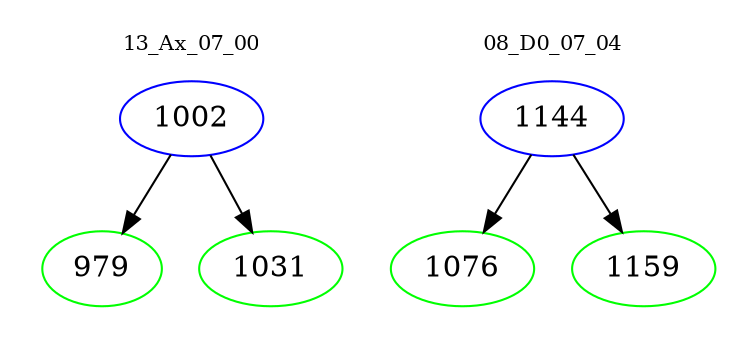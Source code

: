 digraph{
subgraph cluster_0 {
color = white
label = "13_Ax_07_00";
fontsize=10;
T0_1002 [label="1002", color="blue"]
T0_1002 -> T0_979 [color="black"]
T0_979 [label="979", color="green"]
T0_1002 -> T0_1031 [color="black"]
T0_1031 [label="1031", color="green"]
}
subgraph cluster_1 {
color = white
label = "08_D0_07_04";
fontsize=10;
T1_1144 [label="1144", color="blue"]
T1_1144 -> T1_1076 [color="black"]
T1_1076 [label="1076", color="green"]
T1_1144 -> T1_1159 [color="black"]
T1_1159 [label="1159", color="green"]
}
}
